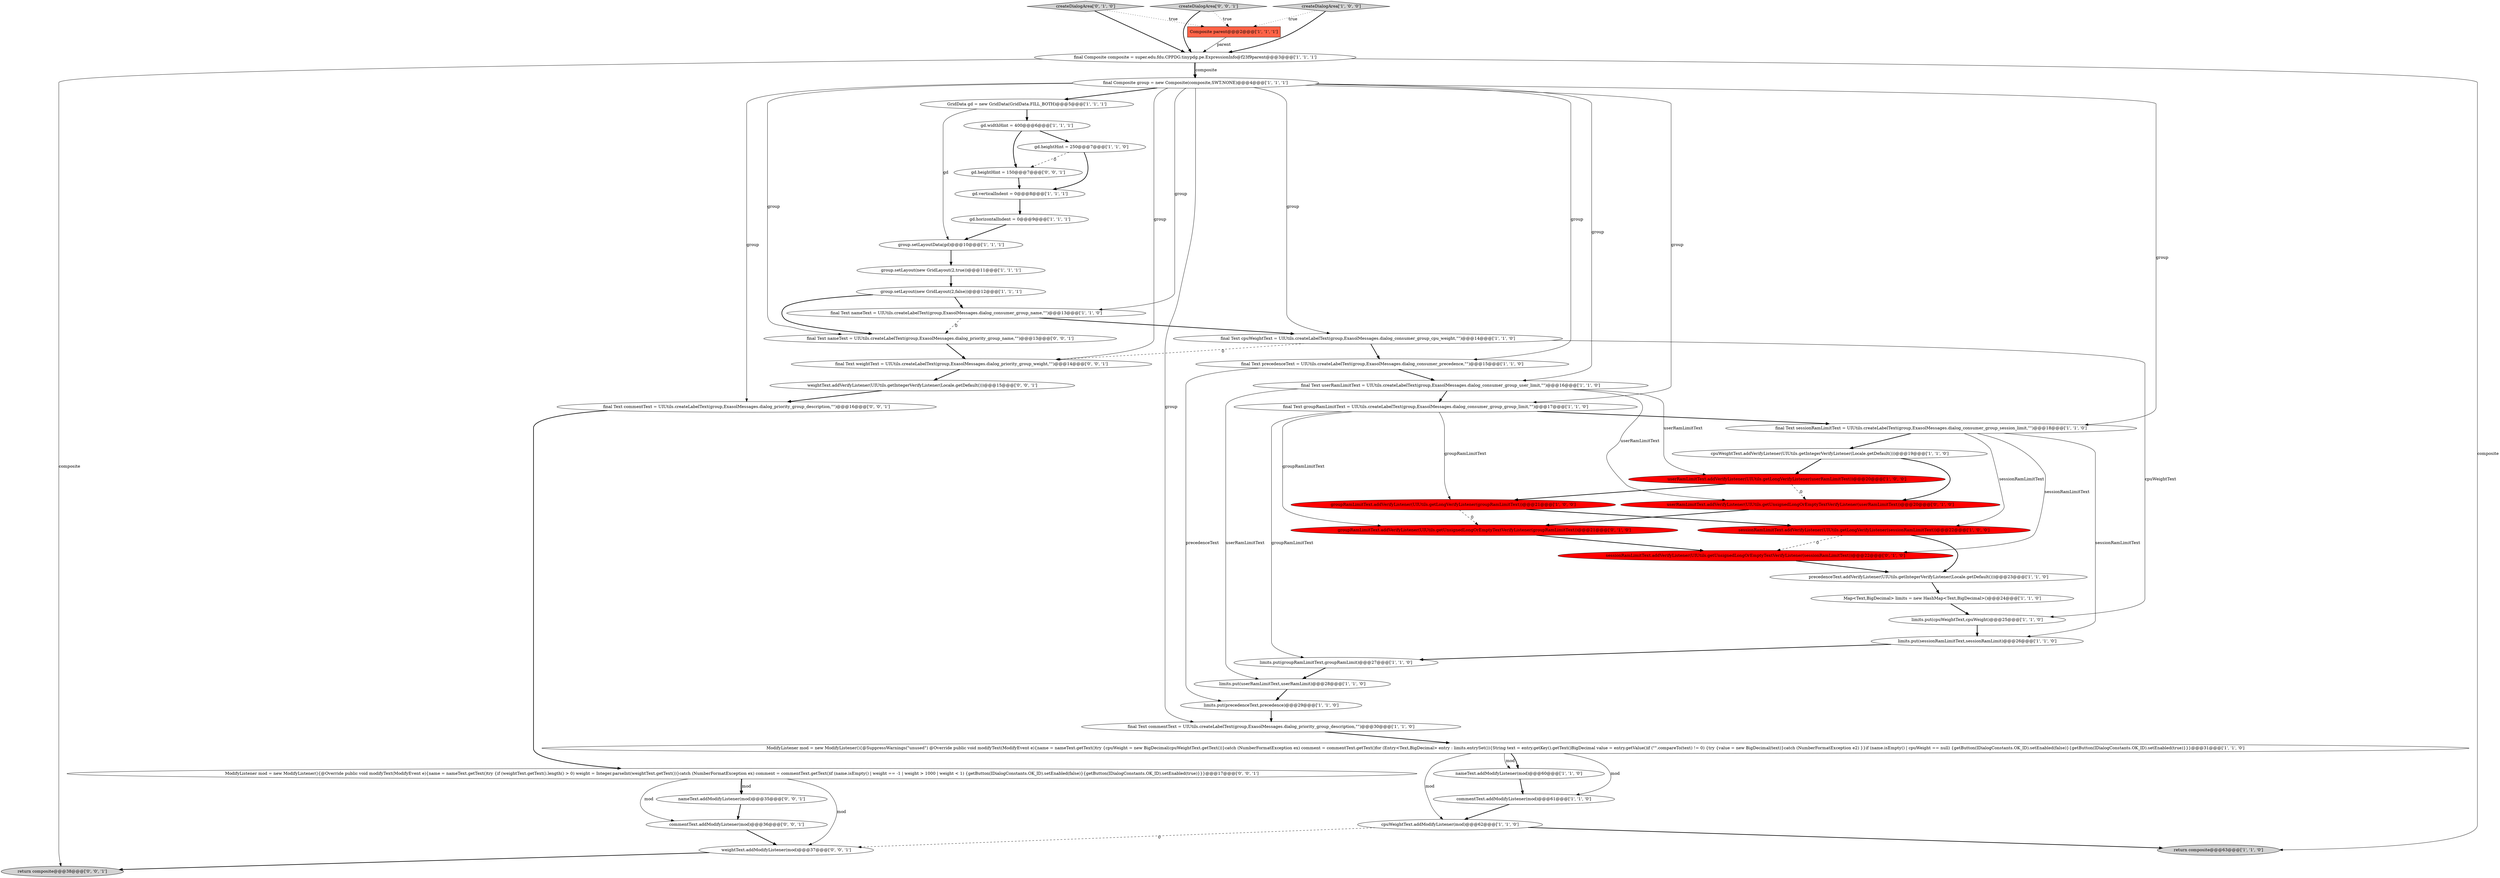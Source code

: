 digraph {
5 [style = filled, label = "limits.put(groupRamLimitText,groupRamLimit)@@@27@@@['1', '1', '0']", fillcolor = white, shape = ellipse image = "AAA0AAABBB1BBB"];
0 [style = filled, label = "final Text commentText = UIUtils.createLabelText(group,ExasolMessages.dialog_priority_group_description,\"\")@@@30@@@['1', '1', '0']", fillcolor = white, shape = ellipse image = "AAA0AAABBB1BBB"];
29 [style = filled, label = "final Text precedenceText = UIUtils.createLabelText(group,ExasolMessages.dialog_consumer_precedence,\"\")@@@15@@@['1', '1', '0']", fillcolor = white, shape = ellipse image = "AAA0AAABBB1BBB"];
23 [style = filled, label = "final Text nameText = UIUtils.createLabelText(group,ExasolMessages.dialog_consumer_group_name,\"\")@@@13@@@['1', '1', '0']", fillcolor = white, shape = ellipse image = "AAA0AAABBB1BBB"];
34 [style = filled, label = "group.setLayout(new GridLayout(2,true))@@@11@@@['1', '1', '1']", fillcolor = white, shape = ellipse image = "AAA0AAABBB1BBB"];
30 [style = filled, label = "final Text cpuWeightText = UIUtils.createLabelText(group,ExasolMessages.dialog_consumer_group_cpu_weight,\"\")@@@14@@@['1', '1', '0']", fillcolor = white, shape = ellipse image = "AAA0AAABBB1BBB"];
6 [style = filled, label = "nameText.addModifyListener(mod)@@@60@@@['1', '1', '0']", fillcolor = white, shape = ellipse image = "AAA0AAABBB1BBB"];
3 [style = filled, label = "GridData gd = new GridData(GridData.FILL_BOTH)@@@5@@@['1', '1', '1']", fillcolor = white, shape = ellipse image = "AAA0AAABBB1BBB"];
15 [style = filled, label = "limits.put(sessionRamLimitText,sessionRamLimit)@@@26@@@['1', '1', '0']", fillcolor = white, shape = ellipse image = "AAA0AAABBB1BBB"];
42 [style = filled, label = "weightText.addVerifyListener(UIUtils.getIntegerVerifyListener(Locale.getDefault()))@@@15@@@['0', '0', '1']", fillcolor = white, shape = ellipse image = "AAA0AAABBB3BBB"];
8 [style = filled, label = "final Composite composite = super.edu.fdu.CPPDG.tinypdg.pe.ExpressionInfo@f23f9parent@@@3@@@['1', '1', '1']", fillcolor = white, shape = ellipse image = "AAA0AAABBB1BBB"];
2 [style = filled, label = "cpuWeightText.addVerifyListener(UIUtils.getIntegerVerifyListener(Locale.getDefault()))@@@19@@@['1', '1', '0']", fillcolor = white, shape = ellipse image = "AAA0AAABBB1BBB"];
43 [style = filled, label = "ModifyListener mod = new ModifyListener(){@Override public void modifyText(ModifyEvent e){name = nameText.getText()try {if (weightText.getText().length() > 0) weight = Integer.parseInt(weightText.getText())}catch (NumberFormatException ex) comment = commentText.getText()if (name.isEmpty() | weight == -1 | weight > 1000 | weight < 1) {getButton(IDialogConstants.OK_ID).setEnabled(false)}{getButton(IDialogConstants.OK_ID).setEnabled(true)}}}@@@17@@@['0', '0', '1']", fillcolor = white, shape = ellipse image = "AAA0AAABBB3BBB"];
21 [style = filled, label = "limits.put(precedenceText,precedence)@@@29@@@['1', '1', '0']", fillcolor = white, shape = ellipse image = "AAA0AAABBB1BBB"];
49 [style = filled, label = "weightText.addModifyListener(mod)@@@37@@@['0', '0', '1']", fillcolor = white, shape = ellipse image = "AAA0AAABBB3BBB"];
37 [style = filled, label = "createDialogArea['0', '1', '0']", fillcolor = lightgray, shape = diamond image = "AAA0AAABBB2BBB"];
39 [style = filled, label = "final Text nameText = UIUtils.createLabelText(group,ExasolMessages.dialog_priority_group_name,\"\")@@@13@@@['0', '0', '1']", fillcolor = white, shape = ellipse image = "AAA0AAABBB3BBB"];
16 [style = filled, label = "precedenceText.addVerifyListener(UIUtils.getIntegerVerifyListener(Locale.getDefault()))@@@23@@@['1', '1', '0']", fillcolor = white, shape = ellipse image = "AAA0AAABBB1BBB"];
19 [style = filled, label = "gd.widthHint = 400@@@6@@@['1', '1', '1']", fillcolor = white, shape = ellipse image = "AAA0AAABBB1BBB"];
32 [style = filled, label = "return composite@@@63@@@['1', '1', '0']", fillcolor = lightgray, shape = ellipse image = "AAA0AAABBB1BBB"];
25 [style = filled, label = "userRamLimitText.addVerifyListener(UIUtils.getLongVerifyListener(userRamLimitText))@@@20@@@['1', '0', '0']", fillcolor = red, shape = ellipse image = "AAA1AAABBB1BBB"];
47 [style = filled, label = "final Text weightText = UIUtils.createLabelText(group,ExasolMessages.dialog_priority_group_weight,\"\")@@@14@@@['0', '0', '1']", fillcolor = white, shape = ellipse image = "AAA0AAABBB3BBB"];
11 [style = filled, label = "gd.horizontalIndent = 0@@@9@@@['1', '1', '1']", fillcolor = white, shape = ellipse image = "AAA0AAABBB1BBB"];
36 [style = filled, label = "groupRamLimitText.addVerifyListener(UIUtils.getUnsignedLongOrEmptyTextVerifyListener(groupRamLimitText))@@@21@@@['0', '1', '0']", fillcolor = red, shape = ellipse image = "AAA1AAABBB2BBB"];
40 [style = filled, label = "nameText.addModifyListener(mod)@@@35@@@['0', '0', '1']", fillcolor = white, shape = ellipse image = "AAA0AAABBB3BBB"];
14 [style = filled, label = "Composite parent@@@2@@@['1', '1', '1']", fillcolor = tomato, shape = box image = "AAA0AAABBB1BBB"];
4 [style = filled, label = "commentText.addModifyListener(mod)@@@61@@@['1', '1', '0']", fillcolor = white, shape = ellipse image = "AAA0AAABBB1BBB"];
1 [style = filled, label = "final Text sessionRamLimitText = UIUtils.createLabelText(group,ExasolMessages.dialog_consumer_group_session_limit,\"\")@@@18@@@['1', '1', '0']", fillcolor = white, shape = ellipse image = "AAA0AAABBB1BBB"];
24 [style = filled, label = "final Text userRamLimitText = UIUtils.createLabelText(group,ExasolMessages.dialog_consumer_group_user_limit,\"\")@@@16@@@['1', '1', '0']", fillcolor = white, shape = ellipse image = "AAA0AAABBB1BBB"];
7 [style = filled, label = "group.setLayoutData(gd)@@@10@@@['1', '1', '1']", fillcolor = white, shape = ellipse image = "AAA0AAABBB1BBB"];
22 [style = filled, label = "cpuWeightText.addModifyListener(mod)@@@62@@@['1', '1', '0']", fillcolor = white, shape = ellipse image = "AAA0AAABBB1BBB"];
33 [style = filled, label = "gd.heightHint = 250@@@7@@@['1', '1', '0']", fillcolor = white, shape = ellipse image = "AAA0AAABBB1BBB"];
9 [style = filled, label = "group.setLayout(new GridLayout(2,false))@@@12@@@['1', '1', '1']", fillcolor = white, shape = ellipse image = "AAA0AAABBB1BBB"];
38 [style = filled, label = "userRamLimitText.addVerifyListener(UIUtils.getUnsignedLongOrEmptyTextVerifyListener(userRamLimitText))@@@20@@@['0', '1', '0']", fillcolor = red, shape = ellipse image = "AAA1AAABBB2BBB"];
44 [style = filled, label = "commentText.addModifyListener(mod)@@@36@@@['0', '0', '1']", fillcolor = white, shape = ellipse image = "AAA0AAABBB3BBB"];
46 [style = filled, label = "final Text commentText = UIUtils.createLabelText(group,ExasolMessages.dialog_priority_group_description,\"\")@@@16@@@['0', '0', '1']", fillcolor = white, shape = ellipse image = "AAA0AAABBB3BBB"];
26 [style = filled, label = "groupRamLimitText.addVerifyListener(UIUtils.getLongVerifyListener(groupRamLimitText))@@@21@@@['1', '0', '0']", fillcolor = red, shape = ellipse image = "AAA1AAABBB1BBB"];
13 [style = filled, label = "gd.verticalIndent = 0@@@8@@@['1', '1', '1']", fillcolor = white, shape = ellipse image = "AAA0AAABBB1BBB"];
45 [style = filled, label = "return composite@@@38@@@['0', '0', '1']", fillcolor = lightgray, shape = ellipse image = "AAA0AAABBB3BBB"];
20 [style = filled, label = "sessionRamLimitText.addVerifyListener(UIUtils.getLongVerifyListener(sessionRamLimitText))@@@22@@@['1', '0', '0']", fillcolor = red, shape = ellipse image = "AAA1AAABBB1BBB"];
27 [style = filled, label = "final Text groupRamLimitText = UIUtils.createLabelText(group,ExasolMessages.dialog_consumer_group_group_limit,\"\")@@@17@@@['1', '1', '0']", fillcolor = white, shape = ellipse image = "AAA0AAABBB1BBB"];
28 [style = filled, label = "limits.put(userRamLimitText,userRamLimit)@@@28@@@['1', '1', '0']", fillcolor = white, shape = ellipse image = "AAA0AAABBB1BBB"];
41 [style = filled, label = "gd.heightHint = 150@@@7@@@['0', '0', '1']", fillcolor = white, shape = ellipse image = "AAA0AAABBB3BBB"];
48 [style = filled, label = "createDialogArea['0', '0', '1']", fillcolor = lightgray, shape = diamond image = "AAA0AAABBB3BBB"];
17 [style = filled, label = "ModifyListener mod = new ModifyListener(){@SuppressWarnings(\"unused\") @Override public void modifyText(ModifyEvent e){name = nameText.getText()try {cpuWeight = new BigDecimal(cpuWeightText.getText())}catch (NumberFormatException ex) comment = commentText.getText()for (Entry<Text,BigDecimal> entry : limits.entrySet()){String text = entry.getKey().getText()BigDecimal value = entry.getValue()if (\"\".compareTo(text) != 0) {try {value = new BigDecimal(text)}catch (NumberFormatException e2) }}if (name.isEmpty() | cpuWeight == null) {getButton(IDialogConstants.OK_ID).setEnabled(false)}{getButton(IDialogConstants.OK_ID).setEnabled(true)}}}@@@31@@@['1', '1', '0']", fillcolor = white, shape = ellipse image = "AAA0AAABBB1BBB"];
18 [style = filled, label = "final Composite group = new Composite(composite,SWT.NONE)@@@4@@@['1', '1', '1']", fillcolor = white, shape = ellipse image = "AAA0AAABBB1BBB"];
31 [style = filled, label = "Map<Text,BigDecimal> limits = new HashMap<Text,BigDecimal>()@@@24@@@['1', '1', '0']", fillcolor = white, shape = ellipse image = "AAA0AAABBB1BBB"];
12 [style = filled, label = "createDialogArea['1', '0', '0']", fillcolor = lightgray, shape = diamond image = "AAA0AAABBB1BBB"];
35 [style = filled, label = "sessionRamLimitText.addVerifyListener(UIUtils.getUnsignedLongOrEmptyTextVerifyListener(sessionRamLimitText))@@@22@@@['0', '1', '0']", fillcolor = red, shape = ellipse image = "AAA1AAABBB2BBB"];
10 [style = filled, label = "limits.put(cpuWeightText,cpuWeight)@@@25@@@['1', '1', '0']", fillcolor = white, shape = ellipse image = "AAA0AAABBB1BBB"];
18->3 [style = bold, label=""];
34->9 [style = bold, label=""];
48->14 [style = dotted, label="true"];
14->8 [style = solid, label="parent"];
18->23 [style = solid, label="group"];
5->28 [style = bold, label=""];
33->41 [style = dashed, label="0"];
30->29 [style = bold, label=""];
43->40 [style = solid, label="mod"];
1->15 [style = solid, label="sessionRamLimitText"];
43->40 [style = bold, label=""];
20->35 [style = dashed, label="0"];
28->21 [style = bold, label=""];
18->27 [style = solid, label="group"];
17->6 [style = solid, label="mod"];
20->16 [style = bold, label=""];
3->19 [style = bold, label=""];
23->39 [style = dashed, label="0"];
17->22 [style = solid, label="mod"];
8->32 [style = solid, label="composite"];
39->47 [style = bold, label=""];
18->30 [style = solid, label="group"];
2->25 [style = bold, label=""];
24->27 [style = bold, label=""];
41->13 [style = bold, label=""];
9->39 [style = bold, label=""];
23->30 [style = bold, label=""];
42->46 [style = bold, label=""];
21->0 [style = bold, label=""];
30->10 [style = solid, label="cpuWeightText"];
8->18 [style = bold, label=""];
0->17 [style = bold, label=""];
22->49 [style = dashed, label="0"];
22->32 [style = bold, label=""];
44->49 [style = bold, label=""];
33->13 [style = bold, label=""];
13->11 [style = bold, label=""];
18->1 [style = solid, label="group"];
6->4 [style = bold, label=""];
18->39 [style = solid, label="group"];
19->41 [style = bold, label=""];
24->25 [style = solid, label="userRamLimitText"];
1->20 [style = solid, label="sessionRamLimitText"];
25->26 [style = bold, label=""];
37->14 [style = dotted, label="true"];
36->35 [style = bold, label=""];
4->22 [style = bold, label=""];
26->20 [style = bold, label=""];
46->43 [style = bold, label=""];
19->33 [style = bold, label=""];
17->4 [style = solid, label="mod"];
49->45 [style = bold, label=""];
29->21 [style = solid, label="precedenceText"];
47->42 [style = bold, label=""];
17->6 [style = bold, label=""];
8->45 [style = solid, label="composite"];
18->46 [style = solid, label="group"];
43->44 [style = solid, label="mod"];
24->38 [style = solid, label="userRamLimitText"];
30->47 [style = dashed, label="0"];
43->49 [style = solid, label="mod"];
25->38 [style = dashed, label="0"];
31->10 [style = bold, label=""];
12->8 [style = bold, label=""];
16->31 [style = bold, label=""];
1->2 [style = bold, label=""];
37->8 [style = bold, label=""];
18->24 [style = solid, label="group"];
40->44 [style = bold, label=""];
27->1 [style = bold, label=""];
35->16 [style = bold, label=""];
10->15 [style = bold, label=""];
8->18 [style = solid, label="composite"];
38->36 [style = bold, label=""];
1->35 [style = solid, label="sessionRamLimitText"];
48->8 [style = bold, label=""];
27->5 [style = solid, label="groupRamLimitText"];
15->5 [style = bold, label=""];
2->38 [style = bold, label=""];
9->23 [style = bold, label=""];
3->7 [style = solid, label="gd"];
12->14 [style = dotted, label="true"];
7->34 [style = bold, label=""];
18->0 [style = solid, label="group"];
18->29 [style = solid, label="group"];
26->36 [style = dashed, label="0"];
27->36 [style = solid, label="groupRamLimitText"];
29->24 [style = bold, label=""];
27->26 [style = solid, label="groupRamLimitText"];
18->47 [style = solid, label="group"];
24->28 [style = solid, label="userRamLimitText"];
11->7 [style = bold, label=""];
}
